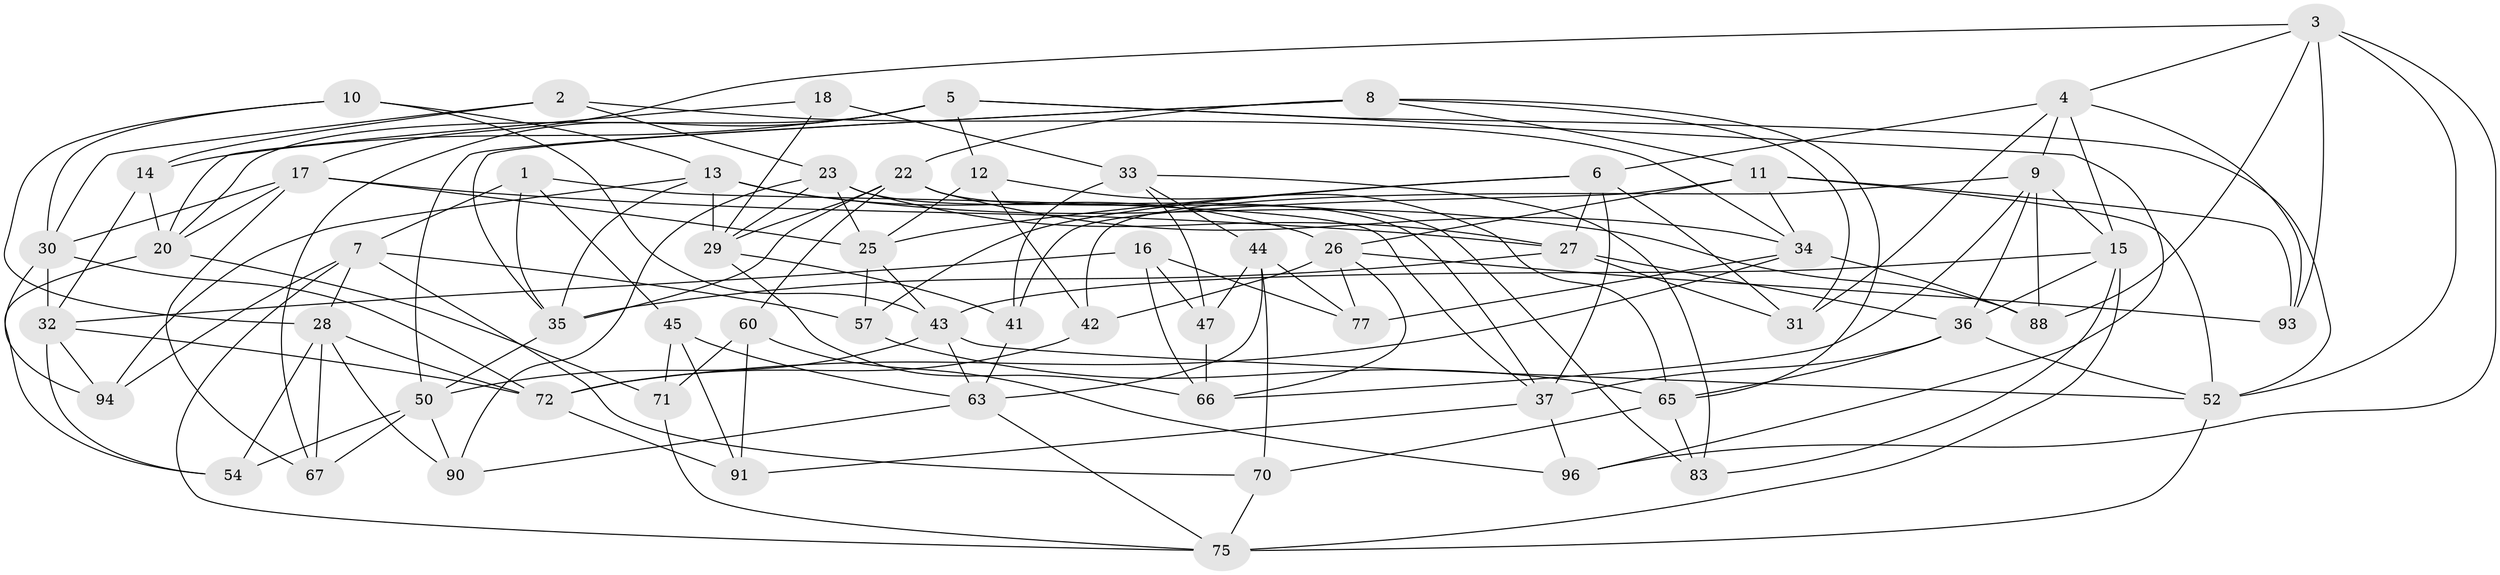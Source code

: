// original degree distribution, {4: 1.0}
// Generated by graph-tools (version 1.1) at 2025/11/02/27/25 16:11:48]
// undirected, 61 vertices, 155 edges
graph export_dot {
graph [start="1"]
  node [color=gray90,style=filled];
  1;
  2;
  3 [super="+64"];
  4 [super="+21"];
  5 [super="+48"];
  6 [super="+39"];
  7 [super="+59"];
  8 [super="+49"];
  9 [super="+19"];
  10;
  11 [super="+56"];
  12;
  13 [super="+53"];
  14;
  15 [super="+74"];
  16;
  17 [super="+38"];
  18;
  20 [super="+89"];
  22 [super="+46"];
  23 [super="+24"];
  25 [super="+73"];
  26 [super="+61"];
  27 [super="+40"];
  28 [super="+86"];
  29 [super="+68"];
  30 [super="+81"];
  31;
  32 [super="+62"];
  33 [super="+76"];
  34 [super="+58"];
  35 [super="+80"];
  36 [super="+51"];
  37 [super="+69"];
  41;
  42;
  43 [super="+87"];
  44 [super="+95"];
  45;
  47 [super="+84"];
  50 [super="+55"];
  52 [super="+92"];
  54;
  57;
  60;
  63 [super="+85"];
  65 [super="+97"];
  66 [super="+78"];
  67;
  70;
  71;
  72 [super="+79"];
  75 [super="+82"];
  77;
  83;
  88;
  90;
  91;
  93;
  94;
  96;
  1 -- 7;
  1 -- 37;
  1 -- 45;
  1 -- 35;
  2 -- 14;
  2 -- 23;
  2 -- 34;
  2 -- 30;
  3 -- 4;
  3 -- 88;
  3 -- 96;
  3 -- 17;
  3 -- 93;
  3 -- 52;
  4 -- 15;
  4 -- 6;
  4 -- 9;
  4 -- 93;
  4 -- 31;
  5 -- 14;
  5 -- 67;
  5 -- 20;
  5 -- 96;
  5 -- 12;
  5 -- 52;
  6 -- 37;
  6 -- 57;
  6 -- 27;
  6 -- 31;
  6 -- 25;
  7 -- 57;
  7 -- 28;
  7 -- 94;
  7 -- 70;
  7 -- 75;
  8 -- 22;
  8 -- 11;
  8 -- 50;
  8 -- 65;
  8 -- 35;
  8 -- 31;
  9 -- 42;
  9 -- 88;
  9 -- 66;
  9 -- 36;
  9 -- 15;
  10 -- 28;
  10 -- 30;
  10 -- 43;
  10 -- 13;
  11 -- 93;
  11 -- 26;
  11 -- 41;
  11 -- 34;
  11 -- 52;
  12 -- 65;
  12 -- 42;
  12 -- 25;
  13 -- 88;
  13 -- 29;
  13 -- 35;
  13 -- 94;
  13 -- 26;
  14 -- 20;
  14 -- 32;
  15 -- 43;
  15 -- 83;
  15 -- 75;
  15 -- 36;
  16 -- 77;
  16 -- 32;
  16 -- 47;
  16 -- 66;
  17 -- 25;
  17 -- 20;
  17 -- 67;
  17 -- 27;
  17 -- 30;
  18 -- 33 [weight=2];
  18 -- 20;
  18 -- 29;
  20 -- 54;
  20 -- 71;
  22 -- 35;
  22 -- 29;
  22 -- 34;
  22 -- 83;
  22 -- 60;
  23 -- 90;
  23 -- 25;
  23 -- 27;
  23 -- 37;
  23 -- 29;
  25 -- 57;
  25 -- 43;
  26 -- 66;
  26 -- 77;
  26 -- 93;
  26 -- 42;
  27 -- 31;
  27 -- 36;
  27 -- 35;
  28 -- 67;
  28 -- 72;
  28 -- 90;
  28 -- 54;
  29 -- 66;
  29 -- 41;
  30 -- 94;
  30 -- 72;
  30 -- 32;
  32 -- 54;
  32 -- 94;
  32 -- 72;
  33 -- 41;
  33 -- 83;
  33 -- 44;
  33 -- 47;
  34 -- 77;
  34 -- 88;
  34 -- 72;
  35 -- 50;
  36 -- 52;
  36 -- 65;
  36 -- 37;
  37 -- 96;
  37 -- 91;
  41 -- 63;
  42 -- 72;
  43 -- 50;
  43 -- 63;
  43 -- 52;
  44 -- 77;
  44 -- 70;
  44 -- 63;
  44 -- 47 [weight=2];
  45 -- 71;
  45 -- 91;
  45 -- 63;
  47 -- 66 [weight=2];
  50 -- 54;
  50 -- 67;
  50 -- 90;
  52 -- 75;
  57 -- 65;
  60 -- 91;
  60 -- 71;
  60 -- 96;
  63 -- 90;
  63 -- 75;
  65 -- 83;
  65 -- 70;
  70 -- 75;
  71 -- 75;
  72 -- 91;
}
